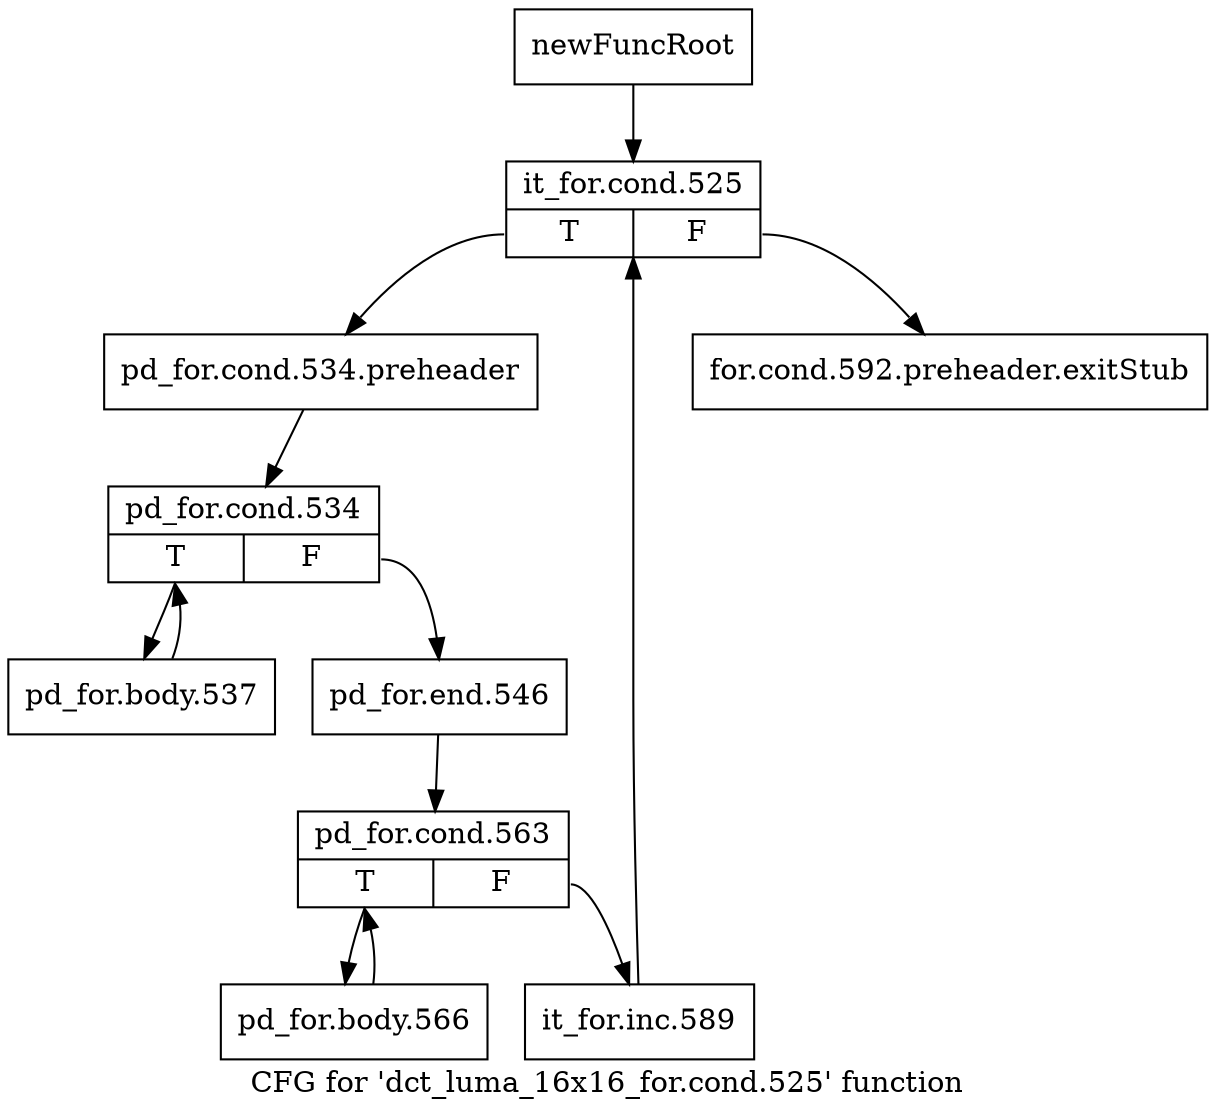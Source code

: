 digraph "CFG for 'dct_luma_16x16_for.cond.525' function" {
	label="CFG for 'dct_luma_16x16_for.cond.525' function";

	Node0x21d9140 [shape=record,label="{newFuncRoot}"];
	Node0x21d9140 -> Node0x21da300;
	Node0x21da2b0 [shape=record,label="{for.cond.592.preheader.exitStub}"];
	Node0x21da300 [shape=record,label="{it_for.cond.525|{<s0>T|<s1>F}}"];
	Node0x21da300:s0 -> Node0x21da350;
	Node0x21da300:s1 -> Node0x21da2b0;
	Node0x21da350 [shape=record,label="{pd_for.cond.534.preheader}"];
	Node0x21da350 -> Node0x21da3a0;
	Node0x21da3a0 [shape=record,label="{pd_for.cond.534|{<s0>T|<s1>F}}"];
	Node0x21da3a0:s0 -> Node0x21da530;
	Node0x21da3a0:s1 -> Node0x21da3f0;
	Node0x21da3f0 [shape=record,label="{pd_for.end.546}"];
	Node0x21da3f0 -> Node0x21da440;
	Node0x21da440 [shape=record,label="{pd_for.cond.563|{<s0>T|<s1>F}}"];
	Node0x21da440:s0 -> Node0x21da4e0;
	Node0x21da440:s1 -> Node0x21da490;
	Node0x21da490 [shape=record,label="{it_for.inc.589}"];
	Node0x21da490 -> Node0x21da300;
	Node0x21da4e0 [shape=record,label="{pd_for.body.566}"];
	Node0x21da4e0 -> Node0x21da440;
	Node0x21da530 [shape=record,label="{pd_for.body.537}"];
	Node0x21da530 -> Node0x21da3a0;
}
